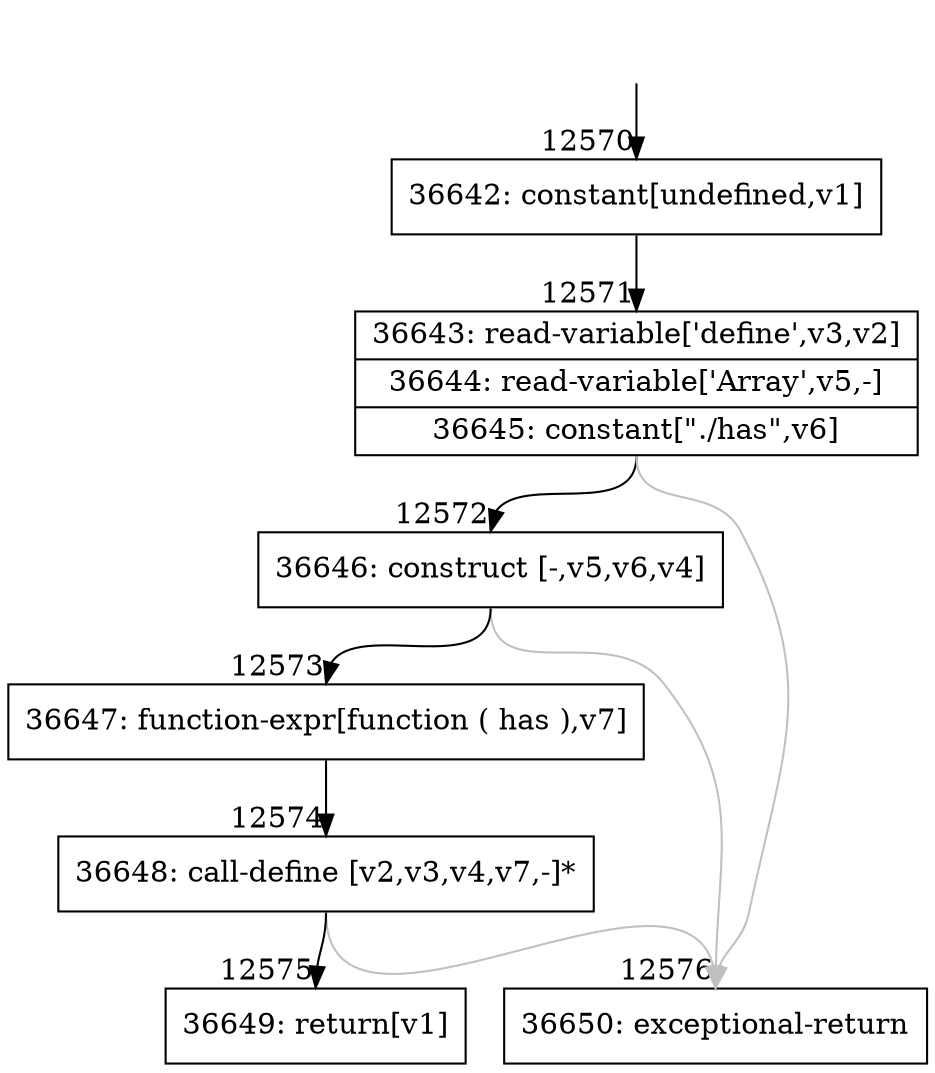 digraph {
rankdir="TD"
BB_entry917[shape=none,label=""];
BB_entry917 -> BB12570 [tailport=s, headport=n, headlabel="    12570"]
BB12570 [shape=record label="{36642: constant[undefined,v1]}" ] 
BB12570 -> BB12571 [tailport=s, headport=n, headlabel="      12571"]
BB12571 [shape=record label="{36643: read-variable['define',v3,v2]|36644: read-variable['Array',v5,-]|36645: constant[\"./has\",v6]}" ] 
BB12571 -> BB12572 [tailport=s, headport=n, headlabel="      12572"]
BB12571 -> BB12576 [tailport=s, headport=n, color=gray, headlabel="      12576"]
BB12572 [shape=record label="{36646: construct [-,v5,v6,v4]}" ] 
BB12572 -> BB12573 [tailport=s, headport=n, headlabel="      12573"]
BB12572 -> BB12576 [tailport=s, headport=n, color=gray]
BB12573 [shape=record label="{36647: function-expr[function ( has ),v7]}" ] 
BB12573 -> BB12574 [tailport=s, headport=n, headlabel="      12574"]
BB12574 [shape=record label="{36648: call-define [v2,v3,v4,v7,-]*}" ] 
BB12574 -> BB12575 [tailport=s, headport=n, headlabel="      12575"]
BB12574 -> BB12576 [tailport=s, headport=n, color=gray]
BB12575 [shape=record label="{36649: return[v1]}" ] 
BB12576 [shape=record label="{36650: exceptional-return}" ] 
//#$~ 17678
}
